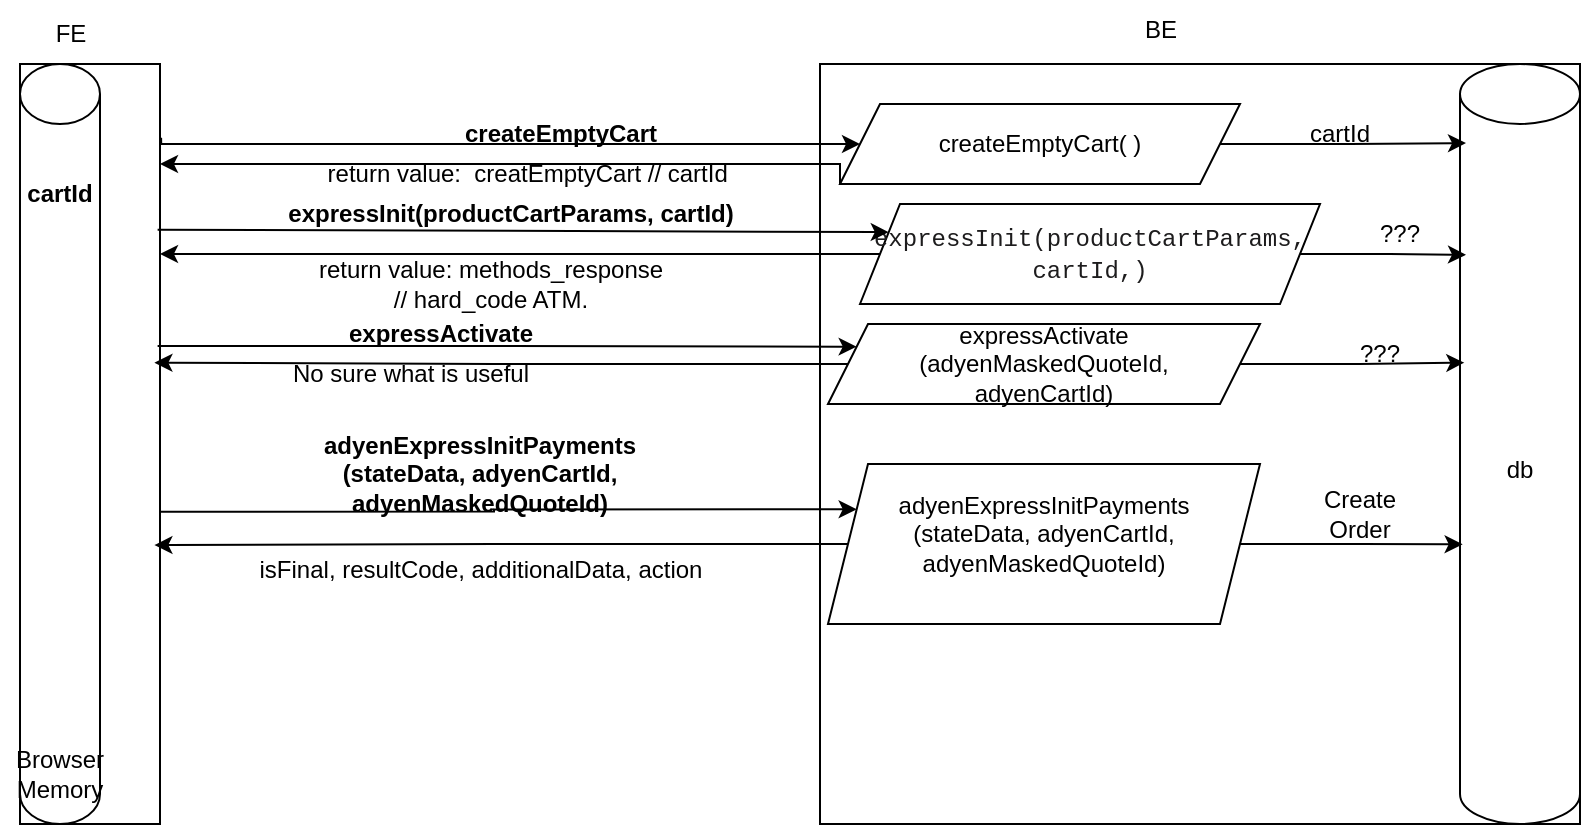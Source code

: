 <mxfile version="28.1.0">
  <diagram name="Page-1" id="qUjjeIQ0DExj5NyA2KU4">
    <mxGraphModel dx="826" dy="450" grid="1" gridSize="10" guides="1" tooltips="1" connect="1" arrows="1" fold="1" page="1" pageScale="1" pageWidth="827" pageHeight="1169" math="0" shadow="0">
      <root>
        <mxCell id="0" />
        <mxCell id="1" parent="0" />
        <mxCell id="TD6bPUp1XabTYKKyts6r-2" value="" style="rounded=0;whiteSpace=wrap;html=1;" parent="1" vertex="1">
          <mxGeometry x="10" y="260" width="70" height="380" as="geometry" />
        </mxCell>
        <mxCell id="TD6bPUp1XabTYKKyts6r-3" value="" style="rounded=0;whiteSpace=wrap;html=1;strokeOpacity=100;" parent="1" vertex="1">
          <mxGeometry x="410" y="260" width="380" height="380" as="geometry" />
        </mxCell>
        <mxCell id="TD6bPUp1XabTYKKyts6r-4" style="edgeStyle=orthogonalEdgeStyle;rounded=0;orthogonalLoop=1;jettySize=auto;html=1;exitX=1.008;exitY=0.097;exitDx=0;exitDy=0;exitPerimeter=0;" parent="1" source="TD6bPUp1XabTYKKyts6r-2" target="TD6bPUp1XabTYKKyts6r-10" edge="1">
          <mxGeometry relative="1" as="geometry">
            <mxPoint x="140" y="300" as="sourcePoint" />
            <Array as="points">
              <mxPoint x="81" y="300" />
            </Array>
          </mxGeometry>
        </mxCell>
        <mxCell id="TD6bPUp1XabTYKKyts6r-8" value="&lt;b&gt;createEmptyCart&lt;/b&gt;" style="text;html=1;align=center;verticalAlign=middle;resizable=0;points=[];autosize=1;strokeColor=none;fillColor=none;" parent="1" vertex="1">
          <mxGeometry x="220" y="280" width="120" height="30" as="geometry" />
        </mxCell>
        <mxCell id="TD6bPUp1XabTYKKyts6r-11" style="edgeStyle=orthogonalEdgeStyle;rounded=0;orthogonalLoop=1;jettySize=auto;html=1;exitX=0;exitY=1;exitDx=0;exitDy=0;" parent="1" source="TD6bPUp1XabTYKKyts6r-10" target="TD6bPUp1XabTYKKyts6r-2" edge="1">
          <mxGeometry relative="1" as="geometry">
            <Array as="points">
              <mxPoint x="420" y="310" />
            </Array>
          </mxGeometry>
        </mxCell>
        <mxCell id="TD6bPUp1XabTYKKyts6r-10" value="&lt;span style=&quot;text-wrap-mode: nowrap;&quot;&gt;createEmptyCart( )&lt;/span&gt;" style="shape=parallelogram;perimeter=parallelogramPerimeter;whiteSpace=wrap;html=1;fixedSize=1;" parent="1" vertex="1">
          <mxGeometry x="420" y="280" width="200" height="40" as="geometry" />
        </mxCell>
        <mxCell id="TD6bPUp1XabTYKKyts6r-12" value="return value:&amp;nbsp; creatEmptyCart // cartId&amp;nbsp;" style="text;html=1;align=center;verticalAlign=middle;resizable=0;points=[];autosize=1;strokeColor=none;fillColor=none;" parent="1" vertex="1">
          <mxGeometry x="150" y="300" width="230" height="30" as="geometry" />
        </mxCell>
        <mxCell id="TD6bPUp1XabTYKKyts6r-13" value="FE" style="text;html=1;align=center;verticalAlign=middle;resizable=0;points=[];autosize=1;strokeColor=none;fillColor=none;" parent="1" vertex="1">
          <mxGeometry x="15" y="230" width="40" height="30" as="geometry" />
        </mxCell>
        <mxCell id="TD6bPUp1XabTYKKyts6r-14" value="BE" style="text;html=1;align=center;verticalAlign=middle;resizable=0;points=[];autosize=1;strokeColor=none;fillColor=none;" parent="1" vertex="1">
          <mxGeometry x="560" y="228" width="40" height="30" as="geometry" />
        </mxCell>
        <mxCell id="TD6bPUp1XabTYKKyts6r-15" value="db" style="shape=cylinder3;whiteSpace=wrap;html=1;boundedLbl=1;backgroundOutline=1;size=15;" parent="1" vertex="1">
          <mxGeometry x="730" y="260" width="60" height="380" as="geometry" />
        </mxCell>
        <mxCell id="TD6bPUp1XabTYKKyts6r-19" value="cartId" style="text;html=1;align=center;verticalAlign=middle;whiteSpace=wrap;rounded=0;" parent="1" vertex="1">
          <mxGeometry x="640" y="280" width="60" height="30" as="geometry" />
        </mxCell>
        <mxCell id="TD6bPUp1XabTYKKyts6r-42" style="edgeStyle=orthogonalEdgeStyle;rounded=0;orthogonalLoop=1;jettySize=auto;html=1;entryX=1;entryY=0.25;entryDx=0;entryDy=0;" parent="1" source="TD6bPUp1XabTYKKyts6r-20" target="TD6bPUp1XabTYKKyts6r-2" edge="1">
          <mxGeometry relative="1" as="geometry" />
        </mxCell>
        <mxCell id="TD6bPUp1XabTYKKyts6r-20" value="&lt;div style=&quot;&quot;&gt;&lt;span style=&quot;background-color: transparent; font-variant-ligatures: none; white-space-collapse: preserve;&quot;&gt;&lt;font face=&quot;Monaco, Menlo, Consolas, Courier New, monospace&quot; color=&quot;#1d1c1d&quot;&gt;expressInit(productCartParams, cartId,)&lt;/font&gt;&lt;/span&gt;&lt;/div&gt;" style="shape=parallelogram;perimeter=parallelogramPerimeter;whiteSpace=wrap;html=1;fixedSize=1;align=center;" parent="1" vertex="1">
          <mxGeometry x="430" y="330" width="230" height="50" as="geometry" />
        </mxCell>
        <mxCell id="TD6bPUp1XabTYKKyts6r-22" value="" style="shape=cylinder3;whiteSpace=wrap;html=1;boundedLbl=1;backgroundOutline=1;size=15;" parent="1" vertex="1">
          <mxGeometry x="10" y="260" width="40" height="380" as="geometry" />
        </mxCell>
        <mxCell id="TD6bPUp1XabTYKKyts6r-23" value="&lt;b&gt;cartId&lt;/b&gt;" style="text;html=1;align=center;verticalAlign=middle;whiteSpace=wrap;rounded=0;" parent="1" vertex="1">
          <mxGeometry y="310" width="60" height="30" as="geometry" />
        </mxCell>
        <mxCell id="TD6bPUp1XabTYKKyts6r-24" value="Browser Memory" style="text;html=1;align=center;verticalAlign=middle;whiteSpace=wrap;rounded=0;" parent="1" vertex="1">
          <mxGeometry y="600" width="60" height="30" as="geometry" />
        </mxCell>
        <mxCell id="TD6bPUp1XabTYKKyts6r-25" style="edgeStyle=orthogonalEdgeStyle;rounded=0;orthogonalLoop=1;jettySize=auto;html=1;entryX=0.05;entryY=0.104;entryDx=0;entryDy=0;entryPerimeter=0;" parent="1" source="TD6bPUp1XabTYKKyts6r-10" target="TD6bPUp1XabTYKKyts6r-15" edge="1">
          <mxGeometry relative="1" as="geometry" />
        </mxCell>
        <mxCell id="TD6bPUp1XabTYKKyts6r-31" value="" style="edgeStyle=none;orthogonalLoop=1;jettySize=auto;html=1;rounded=0;exitX=0.983;exitY=0.218;exitDx=0;exitDy=0;entryX=0;entryY=0.25;entryDx=0;entryDy=0;exitPerimeter=0;" parent="1" source="TD6bPUp1XabTYKKyts6r-2" target="TD6bPUp1XabTYKKyts6r-20" edge="1">
          <mxGeometry width="100" relative="1" as="geometry">
            <mxPoint x="80.0" y="373.99" as="sourcePoint" />
            <mxPoint x="429.5" y="370" as="targetPoint" />
            <Array as="points" />
          </mxGeometry>
        </mxCell>
        <mxCell id="TD6bPUp1XabTYKKyts6r-40" value="return value: methods_response&lt;br&gt;&lt;div&gt;// hard_code ATM.&lt;/div&gt;" style="text;html=1;align=center;verticalAlign=middle;resizable=0;points=[];autosize=1;strokeColor=none;fillColor=none;" parent="1" vertex="1">
          <mxGeometry x="145" y="350" width="200" height="40" as="geometry" />
        </mxCell>
        <mxCell id="TD6bPUp1XabTYKKyts6r-41" value="&lt;b&gt;expressInit(productCartParams, cartId)&lt;/b&gt;" style="text;html=1;align=center;verticalAlign=middle;resizable=0;points=[];autosize=1;strokeColor=none;fillColor=none;" parent="1" vertex="1">
          <mxGeometry x="130" y="320" width="250" height="30" as="geometry" />
        </mxCell>
        <mxCell id="TD6bPUp1XabTYKKyts6r-43" style="edgeStyle=orthogonalEdgeStyle;rounded=0;orthogonalLoop=1;jettySize=auto;html=1;entryX=0.05;entryY=0.251;entryDx=0;entryDy=0;entryPerimeter=0;" parent="1" source="TD6bPUp1XabTYKKyts6r-20" target="TD6bPUp1XabTYKKyts6r-15" edge="1">
          <mxGeometry relative="1" as="geometry" />
        </mxCell>
        <mxCell id="TD6bPUp1XabTYKKyts6r-46" value="expressActivate&lt;div&gt;(adyenMaskedQuoteId,&lt;div&gt;adyenCartId)&lt;/div&gt;&lt;/div&gt;" style="shape=parallelogram;perimeter=parallelogramPerimeter;whiteSpace=wrap;html=1;fixedSize=1;" parent="1" vertex="1">
          <mxGeometry x="414" y="390" width="216" height="40" as="geometry" />
        </mxCell>
        <mxCell id="TD6bPUp1XabTYKKyts6r-47" value="???" style="text;html=1;align=center;verticalAlign=middle;whiteSpace=wrap;rounded=0;" parent="1" vertex="1">
          <mxGeometry x="670" y="330" width="60" height="30" as="geometry" />
        </mxCell>
        <mxCell id="TD6bPUp1XabTYKKyts6r-51" value="&lt;b&gt;expressActivate&lt;/b&gt;" style="text;html=1;align=center;verticalAlign=middle;resizable=0;points=[];autosize=1;strokeColor=none;fillColor=none;" parent="1" vertex="1">
          <mxGeometry x="160" y="380" width="120" height="30" as="geometry" />
        </mxCell>
        <mxCell id="TD6bPUp1XabTYKKyts6r-50" style="edgeStyle=orthogonalEdgeStyle;rounded=0;orthogonalLoop=1;jettySize=auto;html=1;entryX=0;entryY=0.25;entryDx=0;entryDy=0;exitX=0.983;exitY=0.371;exitDx=0;exitDy=0;exitPerimeter=0;" parent="1" source="TD6bPUp1XabTYKKyts6r-2" target="TD6bPUp1XabTYKKyts6r-46" edge="1">
          <mxGeometry relative="1" as="geometry">
            <mxPoint x="82" y="401" as="sourcePoint" />
            <mxPoint x="428.094" y="408.001" as="targetPoint" />
          </mxGeometry>
        </mxCell>
        <mxCell id="vXaa6i3TRBwajXftBTqB-1" style="edgeStyle=orthogonalEdgeStyle;rounded=0;orthogonalLoop=1;jettySize=auto;html=1;exitX=0;exitY=0.5;exitDx=0;exitDy=0;entryX=0.96;entryY=0.393;entryDx=0;entryDy=0;entryPerimeter=0;" edge="1" parent="1" source="TD6bPUp1XabTYKKyts6r-46" target="TD6bPUp1XabTYKKyts6r-2">
          <mxGeometry relative="1" as="geometry" />
        </mxCell>
        <mxCell id="vXaa6i3TRBwajXftBTqB-2" value="No sure what is useful" style="text;html=1;align=center;verticalAlign=middle;resizable=0;points=[];autosize=1;strokeColor=none;fillColor=none;" vertex="1" parent="1">
          <mxGeometry x="135" y="400" width="140" height="30" as="geometry" />
        </mxCell>
        <mxCell id="vXaa6i3TRBwajXftBTqB-4" style="edgeStyle=orthogonalEdgeStyle;rounded=0;orthogonalLoop=1;jettySize=auto;html=1;exitX=1;exitY=0.5;exitDx=0;exitDy=0;entryX=0.036;entryY=0.393;entryDx=0;entryDy=0;entryPerimeter=0;" edge="1" parent="1" source="TD6bPUp1XabTYKKyts6r-46" target="TD6bPUp1XabTYKKyts6r-15">
          <mxGeometry relative="1" as="geometry" />
        </mxCell>
        <mxCell id="vXaa6i3TRBwajXftBTqB-5" value="???" style="text;html=1;align=center;verticalAlign=middle;whiteSpace=wrap;rounded=0;" vertex="1" parent="1">
          <mxGeometry x="660" y="390" width="60" height="30" as="geometry" />
        </mxCell>
        <mxCell id="vXaa6i3TRBwajXftBTqB-7" value="" style="shape=parallelogram;perimeter=parallelogramPerimeter;whiteSpace=wrap;html=1;fixedSize=1;align=right;" vertex="1" parent="1">
          <mxGeometry x="414" y="460" width="216" height="80" as="geometry" />
        </mxCell>
        <mxCell id="vXaa6i3TRBwajXftBTqB-8" value="adyenExpressInitPayments (stateData, adyenCartId, adyenMaskedQuoteId)" style="text;html=1;align=center;verticalAlign=middle;whiteSpace=wrap;rounded=0;" vertex="1" parent="1">
          <mxGeometry x="492" y="480" width="60" height="30" as="geometry" />
        </mxCell>
        <mxCell id="vXaa6i3TRBwajXftBTqB-10" style="edgeStyle=orthogonalEdgeStyle;rounded=0;orthogonalLoop=1;jettySize=auto;html=1;exitX=1;exitY=0.5;exitDx=0;exitDy=0;entryX=0.022;entryY=0.632;entryDx=0;entryDy=0;entryPerimeter=0;" edge="1" parent="1" source="vXaa6i3TRBwajXftBTqB-7" target="TD6bPUp1XabTYKKyts6r-15">
          <mxGeometry relative="1" as="geometry" />
        </mxCell>
        <mxCell id="vXaa6i3TRBwajXftBTqB-13" value="Create Order" style="text;html=1;align=center;verticalAlign=middle;whiteSpace=wrap;rounded=0;" vertex="1" parent="1">
          <mxGeometry x="650" y="470" width="60" height="30" as="geometry" />
        </mxCell>
        <mxCell id="vXaa6i3TRBwajXftBTqB-16" value="&lt;b&gt;adyenExpressInitPayments (stateData, adyenCartId, adyenMaskedQuoteId)&lt;/b&gt;" style="text;html=1;align=center;verticalAlign=middle;whiteSpace=wrap;rounded=0;" vertex="1" parent="1">
          <mxGeometry x="210" y="450" width="60" height="30" as="geometry" />
        </mxCell>
        <mxCell id="vXaa6i3TRBwajXftBTqB-17" style="edgeStyle=orthogonalEdgeStyle;rounded=0;orthogonalLoop=1;jettySize=auto;html=1;exitX=0;exitY=0.5;exitDx=0;exitDy=0;entryX=0.96;entryY=0.633;entryDx=0;entryDy=0;entryPerimeter=0;" edge="1" parent="1" source="vXaa6i3TRBwajXftBTqB-7" target="TD6bPUp1XabTYKKyts6r-2">
          <mxGeometry relative="1" as="geometry" />
        </mxCell>
        <mxCell id="vXaa6i3TRBwajXftBTqB-18" value="isFinal, resultCode, additionalData, action" style="text;html=1;align=center;verticalAlign=middle;resizable=0;points=[];autosize=1;strokeColor=none;fillColor=none;" vertex="1" parent="1">
          <mxGeometry x="120" y="498" width="240" height="30" as="geometry" />
        </mxCell>
        <mxCell id="vXaa6i3TRBwajXftBTqB-20" style="edgeStyle=orthogonalEdgeStyle;rounded=0;orthogonalLoop=1;jettySize=auto;html=1;entryX=0;entryY=0.25;entryDx=0;entryDy=0;exitX=1.006;exitY=0.589;exitDx=0;exitDy=0;exitPerimeter=0;" edge="1" parent="1" source="TD6bPUp1XabTYKKyts6r-2" target="vXaa6i3TRBwajXftBTqB-7">
          <mxGeometry relative="1" as="geometry" />
        </mxCell>
      </root>
    </mxGraphModel>
  </diagram>
</mxfile>
